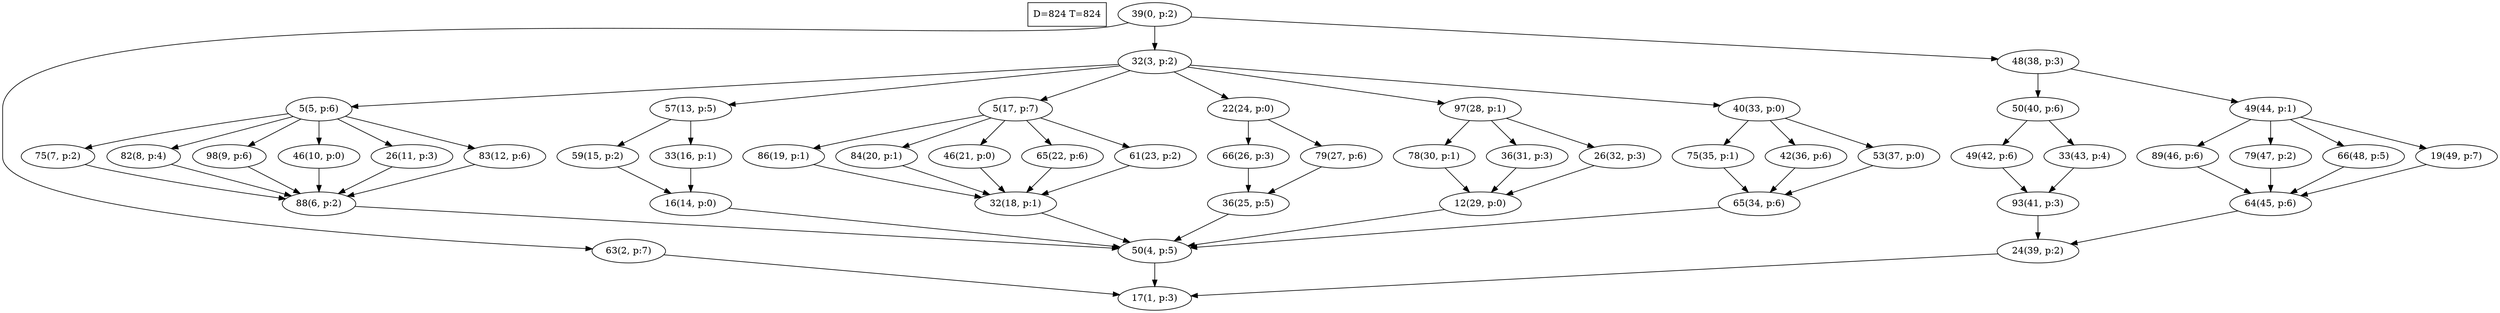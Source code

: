 digraph Task {
i [shape=box, label="D=824 T=824"]; 
0 [label="39(0, p:2)"];
1 [label="17(1, p:3)"];
2 [label="63(2, p:7)"];
3 [label="32(3, p:2)"];
4 [label="50(4, p:5)"];
5 [label="5(5, p:6)"];
6 [label="88(6, p:2)"];
7 [label="75(7, p:2)"];
8 [label="82(8, p:4)"];
9 [label="98(9, p:6)"];
10 [label="46(10, p:0)"];
11 [label="26(11, p:3)"];
12 [label="83(12, p:6)"];
13 [label="57(13, p:5)"];
14 [label="16(14, p:0)"];
15 [label="59(15, p:2)"];
16 [label="33(16, p:1)"];
17 [label="5(17, p:7)"];
18 [label="32(18, p:1)"];
19 [label="86(19, p:1)"];
20 [label="84(20, p:1)"];
21 [label="46(21, p:0)"];
22 [label="65(22, p:6)"];
23 [label="61(23, p:2)"];
24 [label="22(24, p:0)"];
25 [label="36(25, p:5)"];
26 [label="66(26, p:3)"];
27 [label="79(27, p:6)"];
28 [label="97(28, p:1)"];
29 [label="12(29, p:0)"];
30 [label="78(30, p:1)"];
31 [label="36(31, p:3)"];
32 [label="26(32, p:3)"];
33 [label="40(33, p:0)"];
34 [label="65(34, p:6)"];
35 [label="75(35, p:1)"];
36 [label="42(36, p:6)"];
37 [label="53(37, p:0)"];
38 [label="48(38, p:3)"];
39 [label="24(39, p:2)"];
40 [label="50(40, p:6)"];
41 [label="93(41, p:3)"];
42 [label="49(42, p:6)"];
43 [label="33(43, p:4)"];
44 [label="49(44, p:1)"];
45 [label="64(45, p:6)"];
46 [label="89(46, p:6)"];
47 [label="79(47, p:2)"];
48 [label="66(48, p:5)"];
49 [label="19(49, p:7)"];
0 -> 2;
0 -> 3;
0 -> 38;
2 -> 1;
3 -> 5;
3 -> 13;
3 -> 17;
3 -> 24;
3 -> 28;
3 -> 33;
4 -> 1;
5 -> 7;
5 -> 8;
5 -> 9;
5 -> 10;
5 -> 11;
5 -> 12;
6 -> 4;
7 -> 6;
8 -> 6;
9 -> 6;
10 -> 6;
11 -> 6;
12 -> 6;
13 -> 15;
13 -> 16;
14 -> 4;
15 -> 14;
16 -> 14;
17 -> 19;
17 -> 20;
17 -> 21;
17 -> 22;
17 -> 23;
18 -> 4;
19 -> 18;
20 -> 18;
21 -> 18;
22 -> 18;
23 -> 18;
24 -> 26;
24 -> 27;
25 -> 4;
26 -> 25;
27 -> 25;
28 -> 30;
28 -> 31;
28 -> 32;
29 -> 4;
30 -> 29;
31 -> 29;
32 -> 29;
33 -> 35;
33 -> 36;
33 -> 37;
34 -> 4;
35 -> 34;
36 -> 34;
37 -> 34;
38 -> 40;
38 -> 44;
39 -> 1;
40 -> 42;
40 -> 43;
41 -> 39;
42 -> 41;
43 -> 41;
44 -> 46;
44 -> 47;
44 -> 48;
44 -> 49;
45 -> 39;
46 -> 45;
47 -> 45;
48 -> 45;
49 -> 45;
}
